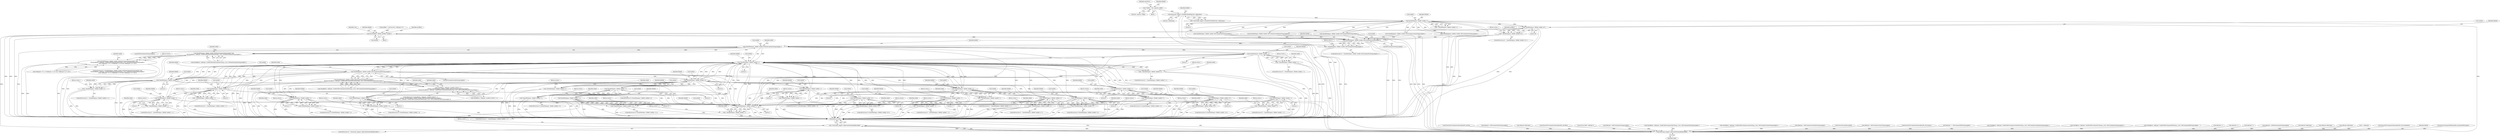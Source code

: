 digraph "0_exempi_baa4b8a02c1ffab9645d13f0bfb1c0d10d311a0c@pointer" {
"1000186" [label="(Call,CheckFileSpace ( fileRef, &ioBuf, 30 ))"];
"1000166" [label="(Call,CheckFileSpace ( fileRef, &ioBuf, 4 ))"];
"1000157" [label="(Call,PostScript_Support::IsValidPSFile(fileRef,this->fileformat))"];
"1000126" [label="(Call,* fileRef = this->parent->ioRef)"];
"1000185" [label="(Call,! CheckFileSpace ( fileRef, &ioBuf, 30 ))"];
"1000216" [label="(Call,MoveToOffset ( fileRef, psOffset, &ioBuf ))"];
"1000401" [label="(Call,CheckFileSpace ( fileRef, &ioBuf, kPSContainsForString.length() ))"];
"1000400" [label="(Call,! CheckFileSpace ( fileRef, &ioBuf, kPSContainsForString.length() ))"];
"1000410" [label="(Call,CheckFileSpace ( fileRef, &ioBuf, kPSEndCommentString.length() ))"];
"1000409" [label="(Call,CheckFileSpace ( fileRef, &ioBuf, kPSEndCommentString.length() )&& \n\t\t\t\tCheckBytes ( ioBuf.ptr, Uns8Ptr(kPSEndCommentString.c_str()), kPSEndCommentString.length() ))"];
"1000408" [label="(Call,(CheckFileSpace ( fileRef, &ioBuf, kPSEndCommentString.length() )&& \n\t\t\t\tCheckBytes ( ioBuf.ptr, Uns8Ptr(kPSEndCommentString.c_str()), kPSEndCommentString.length() )\n\t\t\t\t)|| *ioBuf.ptr!='%' || !(*(ioBuf.ptr+1)>32 && *(ioBuf.ptr+1)<=126 ))"];
"1000497" [label="(Call,CheckFileSpace ( fileRef, &ioBuf, 1 ))"];
"1000496" [label="(Call,! CheckFileSpace ( fileRef, &ioBuf, 1 ))"];
"1000520" [label="(Call,CheckFileSpace ( fileRef, &ioBuf, 5 ))"];
"1000519" [label="(Call,! CheckFileSpace ( fileRef, &ioBuf, 5 ))"];
"1000536" [label="(Call,CheckFileSpace ( fileRef, &ioBuf, kPSContainsDocInfoString.length() ))"];
"1000535" [label="(Call,CheckFileSpace ( fileRef, &ioBuf, kPSContainsDocInfoString.length() )\n\t\t\t\t\t&&CheckBytes ( ioBuf.ptr, Uns8Ptr(kPSContainsDocInfoString.c_str()), kPSContainsDocInfoString.length() ))"];
"1000527" [label="(Call,CheckBytes ( ioBuf.ptr, Uns8Ptr(\"/DOCI\"), 5 ) \n\t\t\t\t\t&& CheckFileSpace ( fileRef, &ioBuf, kPSContainsDocInfoString.length() )\n\t\t\t\t\t&&CheckBytes ( ioBuf.ptr, Uns8Ptr(kPSContainsDocInfoString.c_str()), kPSContainsDocInfoString.length() ))"];
"1000587" [label="(Call,CheckFileSpace ( fileRef, &ioBuf, 6 ))"];
"1000586" [label="(Call,!CheckFileSpace ( fileRef, &ioBuf, 6 ))"];
"1000609" [label="(Call,CheckFileSpace ( fileRef, &ioBuf, 2 ))"];
"1000608" [label="(Call,!CheckFileSpace ( fileRef, &ioBuf, 2 ))"];
"1001308" [label="(Call,CheckFileSpace ( fileRef, &ioBuf, 1 ))"];
"1001307" [label="(Call,! CheckFileSpace ( fileRef, &ioBuf, 1 ))"];
"1000650" [label="(Call,CheckFileSpace ( fileRef, &ioBuf, 1 ))"];
"1000649" [label="(Call,!CheckFileSpace ( fileRef, &ioBuf, 1 ))"];
"1000691" [label="(Call,CheckFileSpace ( fileRef, &ioBuf, 3 ))"];
"1000690" [label="(Call,!CheckFileSpace ( fileRef, &ioBuf, 3 ))"];
"1000716" [label="(Call,CheckFileSpace ( fileRef, &ioBuf, 12 ))"];
"1000715" [label="(Call,!CheckFileSpace ( fileRef, &ioBuf, 12 ))"];
"1001321" [label="(Call,PostScript_Support::SkipUntilNewline(fileRef,ioBuf))"];
"1001320" [label="(Call,! PostScript_Support::SkipUntilNewline(fileRef,ioBuf))"];
"1000769" [label="(Call,CheckFileSpace ( fileRef, &ioBuf, 1 ))"];
"1000768" [label="(Call,!CheckFileSpace ( fileRef, &ioBuf, 1 ))"];
"1000789" [label="(Call,CheckFileSpace ( fileRef, &ioBuf, 10 ))"];
"1000788" [label="(Call,!CheckFileSpace ( fileRef, &ioBuf, 10 ))"];
"1000842" [label="(Call,CheckFileSpace ( fileRef, &ioBuf, 5 ))"];
"1000841" [label="(Call,!CheckFileSpace ( fileRef, &ioBuf, 5 ))"];
"1000867" [label="(Call,CheckFileSpace ( fileRef, &ioBuf, 14 ))"];
"1000866" [label="(Call,!CheckFileSpace ( fileRef, &ioBuf, 14 ))"];
"1000920" [label="(Call,CheckFileSpace ( fileRef, &ioBuf, 5 ))"];
"1000919" [label="(Call,!CheckFileSpace ( fileRef, &ioBuf, 5 ))"];
"1000975" [label="(Call,CheckFileSpace ( fileRef, &ioBuf, 5 ))"];
"1000974" [label="(Call,! CheckFileSpace ( fileRef, &ioBuf, 5 ))"];
"1000997" [label="(Call,CheckFileSpace ( fileRef, &ioBuf, 1 ))"];
"1000996" [label="(Call,! CheckFileSpace ( fileRef, &ioBuf, 1 ))"];
"1001057" [label="(Call,CheckFileSpace ( fileRef, &ioBuf, 4 ))"];
"1001056" [label="(Call,! CheckFileSpace ( fileRef, &ioBuf, 4 ))"];
"1001098" [label="(Call,CheckFileSpace ( fileRef, &ioBuf, 7 ))"];
"1001097" [label="(Call,! CheckFileSpace ( fileRef, &ioBuf, 7 ))"];
"1001153" [label="(Call,CheckFileSpace ( fileRef, &ioBuf, 2 ))"];
"1001152" [label="(Call,! CheckFileSpace ( fileRef, &ioBuf, 2 ))"];
"1001183" [label="(Call,CheckFileSpace ( fileRef, &ioBuf, 1 ))"];
"1001182" [label="(Call,! CheckFileSpace ( fileRef, &ioBuf, 1 ))"];
"1001240" [label="(Call,CheckFileSpace ( fileRef, &ioBuf, 4 ))"];
"1001239" [label="(Call,! CheckFileSpace ( fileRef, &ioBuf, 4 ))"];
"1000840" [label="(ControlStructure,if (!CheckFileSpace ( fileRef, &ioBuf, 5 )))"];
"1000980" [label="(Return,return ;)"];
"1001153" [label="(Call,CheckFileSpace ( fileRef, &ioBuf, 2 ))"];
"1001324" [label="(Return,return ;)"];
"1000770" [label="(Identifier,fileRef)"];
"1000929" [label="(Identifier,ioBuf)"];
"1000249" [label="(Call,ExtractDSCCommentValue(ioBuf,kPS_dscFor))"];
"1000527" [label="(Call,CheckBytes ( ioBuf.ptr, Uns8Ptr(\"/DOCI\"), 5 ) \n\t\t\t\t\t&& CheckFileSpace ( fileRef, &ioBuf, kPSContainsDocInfoString.length() )\n\t\t\t\t\t&&CheckBytes ( ioBuf.ptr, Uns8Ptr(kPSContainsDocInfoString.c_str()), kPSContainsDocInfoString.length() ))"];
"1000651" [label="(Identifier,fileRef)"];
"1000402" [label="(Identifier,fileRef)"];
"1001062" [label="(Return,return ;)"];
"1000186" [label="(Call,CheckFileSpace ( fileRef, &ioBuf, 30 ))"];
"1001240" [label="(Call,CheckFileSpace ( fileRef, &ioBuf, 4 ))"];
"1000714" [label="(ControlStructure,if (!CheckFileSpace ( fileRef, &ioBuf, 12 )))"];
"1000921" [label="(Identifier,fileRef)"];
"1000788" [label="(Call,!CheckFileSpace ( fileRef, &ioBuf, 10 ))"];
"1000700" [label="(Identifier,ioBuf)"];
"1000847" [label="(Return,return;)"];
"1000128" [label="(Call,this->parent->ioRef)"];
"1000168" [label="(Call,&ioBuf)"];
"1000925" [label="(Return,return;)"];
"1000338" [label="(Call,ioBuf.ptr+=kPSContainsTitleString.length())"];
"1000119" [label="(Block,)"];
"1000463" [label="(Call,ioBuf.ptr-ioBuf.data)"];
"1000190" [label="(Literal,30)"];
"1000979" [label="(Literal,5)"];
"1000692" [label="(Identifier,fileRef)"];
"1000774" [label="(Return,return;)"];
"1000865" [label="(ControlStructure,if (!CheckFileSpace ( fileRef, &ioBuf, 14 )))"];
"1001238" [label="(ControlStructure,if ( ! CheckFileSpace ( fileRef, &ioBuf, 4 ) ))"];
"1000170" [label="(Literal,4)"];
"1000695" [label="(Literal,3)"];
"1000135" [label="(Identifier,abortProc)"];
"1001100" [label="(Call,&ioBuf)"];
"1000689" [label="(ControlStructure,if (!CheckFileSpace ( fileRef, &ioBuf, 3 )))"];
"1000345" [label="(Call,ExtractDSCCommentValue(ioBuf,kPS_dscTitle))"];
"1000592" [label="(Return,return;)"];
"1000216" [label="(Call,MoveToOffset ( fileRef, psOffset, &ioBuf ))"];
"1000586" [label="(Call,!CheckFileSpace ( fileRef, &ioBuf, 6 ))"];
"1000536" [label="(Call,CheckFileSpace ( fileRef, &ioBuf, kPSContainsDocInfoString.length() ))"];
"1000175" [label="(Call,GetUns32BE ( ioBuf.ptr ))"];
"1000696" [label="(Return,return;)"];
"1001187" [label="(Literal,1)"];
"1001185" [label="(Call,&ioBuf)"];
"1000588" [label="(Identifier,fileRef)"];
"1001312" [label="(Literal,1)"];
"1001320" [label="(Call,! PostScript_Support::SkipUntilNewline(fileRef,ioBuf))"];
"1000585" [label="(ControlStructure,if (!CheckFileSpace ( fileRef, &ioBuf, 6 )))"];
"1000242" [label="(Call,ioBuf.ptr+=kPSContainsForString.length())"];
"1000415" [label="(Call,CheckBytes ( ioBuf.ptr, Uns8Ptr(kPSEndCommentString.c_str()), kPSEndCommentString.length() ))"];
"1000528" [label="(Call,CheckBytes ( ioBuf.ptr, Uns8Ptr(\"/DOCI\"), 5 ))"];
"1000219" [label="(Call,&ioBuf)"];
"1001319" [label="(ControlStructure,if ( ! PostScript_Support::SkipUntilNewline(fileRef,ioBuf) ))"];
"1000596" [label="(Identifier,ioBuf)"];
"1001059" [label="(Call,&ioBuf)"];
"1000652" [label="(Call,&ioBuf)"];
"1000869" [label="(Call,&ioBuf)"];
"1000451" [label="(Identifier,ioBuf)"];
"1000330" [label="(Call,CheckBytes ( ioBuf.ptr, Uns8Ptr(kPSContainsTitleString.c_str()), kPSContainsTitleString.length() ))"];
"1000693" [label="(Call,&ioBuf)"];
"1001184" [label="(Identifier,fileRef)"];
"1000399" [label="(ControlStructure,if ( ! CheckFileSpace ( fileRef, &ioBuf, kPSContainsForString.length() ) ))"];
"1001061" [label="(Literal,4)"];
"1000771" [label="(Call,&ioBuf)"];
"1000715" [label="(Call,!CheckFileSpace ( fileRef, &ioBuf, 12 ))"];
"1000266" [label="(Call,CheckBytes ( ioBuf.ptr, Uns8Ptr(kPSContainsCreatorString.c_str()), kPSContainsCreatorString.length() ))"];
"1001323" [label="(Identifier,ioBuf)"];
"1000613" [label="(Literal,2)"];
"1000410" [label="(Call,CheckFileSpace ( fileRef, &ioBuf, kPSEndCommentString.length() ))"];
"1000537" [label="(Identifier,fileRef)"];
"1001241" [label="(Identifier,fileRef)"];
"1001318" [label="(Return,return;)"];
"1000306" [label="(Call,ioBuf.ptr+=kPSContainsCreateDateString.length())"];
"1000412" [label="(Call,&ioBuf)"];
"1000554" [label="(Call,ExtractDocInfoDict(ioBuf))"];
"1000407" [label="(ControlStructure,if ( (CheckFileSpace ( fileRef, &ioBuf, kPSEndCommentString.length() )&& \n\t\t\t\tCheckBytes ( ioBuf.ptr, Uns8Ptr(kPSEndCommentString.c_str()), kPSEndCommentString.length() )\n\t\t\t\t)|| *ioBuf.ptr!='%' || !(*(ioBuf.ptr+1)>32 && *(ioBuf.ptr+1)<=126 )))"];
"1000274" [label="(Call,ioBuf.ptr+=kPSContainsCreatorString.length())"];
"1001055" [label="(ControlStructure,if ( ! CheckFileSpace ( fileRef, &ioBuf, 4 ) ))"];
"1000846" [label="(Literal,5)"];
"1000501" [label="(Literal,1)"];
"1000996" [label="(Call,! CheckFileSpace ( fileRef, &ioBuf, 1 ))"];
"1001158" [label="(Return,return ;)"];
"1000281" [label="(Call,ExtractDSCCommentValue(ioBuf,kPS_dscCreator))"];
"1000872" [label="(Return,return;)"];
"1000871" [label="(Literal,14)"];
"1000405" [label="(Call,kPSContainsForString.length())"];
"1000126" [label="(Call,* fileRef = this->parent->ioRef)"];
"1001191" [label="(Identifier,ioBuf)"];
"1000229" [label="(Call,CheckFileSpace ( fileRef, &ioBuf, kPSContainsForString.length() ))"];
"1000591" [label="(Literal,6)"];
"1001306" [label="(ControlStructure,if ( ! CheckFileSpace ( fileRef, &ioBuf, 1 ) ))"];
"1001006" [label="(Identifier,ioBuf)"];
"1000167" [label="(Identifier,fileRef)"];
"1000379" [label="(Call,ioBuf.ptr += kPSContainsXMPString.length())"];
"1000655" [label="(Return,return;)"];
"1001321" [label="(Call,PostScript_Support::SkipUntilNewline(fileRef,ioBuf))"];
"1000609" [label="(Call,CheckFileSpace ( fileRef, &ioBuf, 2 ))"];
"1001309" [label="(Identifier,fileRef)"];
"1000725" [label="(Identifier,ioBuf)"];
"1000841" [label="(Call,!CheckFileSpace ( fileRef, &ioBuf, 5 ))"];
"1000844" [label="(Call,&ioBuf)"];
"1000769" [label="(Call,CheckFileSpace ( fileRef, &ioBuf, 1 ))"];
"1000183" [label="(Block,)"];
"1001310" [label="(Call,&ioBuf)"];
"1000999" [label="(Call,&ioBuf)"];
"1000298" [label="(Call,CheckBytes ( ioBuf.ptr, Uns8Ptr(kPSContainsCreateDateString.c_str()), kPSContainsCreateDateString.length() ))"];
"1000218" [label="(Identifier,psOffset)"];
"1000718" [label="(Call,&ioBuf)"];
"1001056" [label="(Call,! CheckFileSpace ( fileRef, &ioBuf, 4 ))"];
"1000610" [label="(Identifier,fileRef)"];
"1000417" [label="(Identifier,ioBuf)"];
"1000778" [label="(Identifier,ioBuf)"];
"1000920" [label="(Call,CheckFileSpace ( fileRef, &ioBuf, 5 ))"];
"1000158" [label="(Identifier,fileRef)"];
"1000525" [label="(Return,return ;)"];
"1000414" [label="(Call,kPSEndCommentString.length())"];
"1000607" [label="(ControlStructure,if (!CheckFileSpace ( fileRef, &ioBuf, 2 )))"];
"1000790" [label="(Identifier,fileRef)"];
"1000721" [label="(Return,return;)"];
"1000234" [label="(Call,CheckBytes ( ioBuf.ptr, Uns8Ptr(kPSContainsForString.c_str()), kPSContainsForString.length() ))"];
"1000409" [label="(Call,CheckFileSpace ( fileRef, &ioBuf, kPSEndCommentString.length() )&& \n\t\t\t\tCheckBytes ( ioBuf.ptr, Uns8Ptr(kPSEndCommentString.c_str()), kPSEndCommentString.length() ))"];
"1000974" [label="(Call,! CheckFileSpace ( fileRef, &ioBuf, 5 ))"];
"1001316" [label="(Identifier,ioBuf)"];
"1000551" [label="(Identifier,ioBuf)"];
"1000768" [label="(Call,!CheckFileSpace ( fileRef, &ioBuf, 1 ))"];
"1000922" [label="(Call,&ioBuf)"];
"1000127" [label="(Identifier,fileRef)"];
"1000867" [label="(Call,CheckFileSpace ( fileRef, &ioBuf, 14 ))"];
"1000403" [label="(Call,&ioBuf)"];
"1000185" [label="(Call,! CheckFileSpace ( fileRef, &ioBuf, 30 ))"];
"1001098" [label="(Call,CheckFileSpace ( fileRef, &ioBuf, 7 ))"];
"1000649" [label="(Call,!CheckFileSpace ( fileRef, &ioBuf, 1 ))"];
"1000767" [label="(ControlStructure,if (!CheckFileSpace ( fileRef, &ioBuf, 1 )))"];
"1001001" [label="(Literal,1)"];
"1001151" [label="(ControlStructure,if ( ! CheckFileSpace ( fileRef, &ioBuf, 2 ) ))"];
"1000357" [label="(Call,CheckBytes ( ioBuf.ptr, Uns8Ptr(kPSContainsXMPString.c_str()), kPSContainsXMPString.length()    ))"];
"1000401" [label="(Call,CheckFileSpace ( fileRef, &ioBuf, kPSContainsForString.length() ))"];
"1000502" [label="(Return,return ;)"];
"1000524" [label="(Literal,5)"];
"1000422" [label="(Call,*ioBuf.ptr!='%' || !(*(ioBuf.ptr+1)>32 && *(ioBuf.ptr+1)<=126 ))"];
"1000793" [label="(Literal,10)"];
"1000794" [label="(Return,return;)"];
"1000589" [label="(Call,&ioBuf)"];
"1000976" [label="(Identifier,fileRef)"];
"1001107" [label="(Identifier,ioBuf)"];
"1000188" [label="(Call,&ioBuf)"];
"1000408" [label="(Call,(CheckFileSpace ( fileRef, &ioBuf, kPSEndCommentString.length() )&& \n\t\t\t\tCheckBytes ( ioBuf.ptr, Uns8Ptr(kPSEndCommentString.c_str()), kPSEndCommentString.length() )\n\t\t\t\t)|| *ioBuf.ptr!='%' || !(*(ioBuf.ptr+1)>32 && *(ioBuf.ptr+1)<=126 ))"];
"1000997" [label="(Call,CheckFileSpace ( fileRef, &ioBuf, 1 ))"];
"1000998" [label="(Identifier,fileRef)"];
"1000843" [label="(Identifier,fileRef)"];
"1000508" [label="(Identifier,ioBuf)"];
"1001313" [label="(Return,return ;)"];
"1000519" [label="(Call,! CheckFileSpace ( fileRef, &ioBuf, 5 ))"];
"1000541" [label="(Call,CheckBytes ( ioBuf.ptr, Uns8Ptr(kPSContainsDocInfoString.c_str()), kPSContainsDocInfoString.length() ))"];
"1000894" [label="(Call,ioBuf.ptr++)"];
"1000411" [label="(Identifier,fileRef)"];
"1001188" [label="(Return,return ;)"];
"1000787" [label="(ControlStructure,if (!CheckFileSpace ( fileRef, &ioBuf, 10 )))"];
"1000587" [label="(Call,CheckFileSpace ( fileRef, &ioBuf, 6 ))"];
"1000184" [label="(ControlStructure,if ( ! CheckFileSpace ( fileRef, &ioBuf, 30 ) ))"];
"1000648" [label="(ControlStructure,if (!CheckFileSpace ( fileRef, &ioBuf, 1 )))"];
"1001244" [label="(Literal,4)"];
"1001002" [label="(Return,return ;)"];
"1000789" [label="(Call,CheckFileSpace ( fileRef, &ioBuf, 10 ))"];
"1001096" [label="(ControlStructure,if ( ! CheckFileSpace ( fileRef, &ioBuf, 7 ) ))"];
"1000522" [label="(Call,&ioBuf)"];
"1001307" [label="(Call,! CheckFileSpace ( fileRef, &ioBuf, 1 ))"];
"1001103" [label="(Return,return ;)"];
"1000325" [label="(Call,CheckFileSpace ( fileRef, &ioBuf, kPSContainsTitleString.length() ))"];
"1000157" [label="(Call,PostScript_Support::IsValidPSFile(fileRef,this->fileformat))"];
"1001154" [label="(Identifier,fileRef)"];
"1000535" [label="(Call,CheckFileSpace ( fileRef, &ioBuf, kPSContainsDocInfoString.length() )\n\t\t\t\t\t&&CheckBytes ( ioBuf.ptr, Uns8Ptr(kPSContainsDocInfoString.c_str()), kPSContainsDocInfoString.length() ))"];
"1000191" [label="(Return,return ;)"];
"1000816" [label="(Call,ioBuf.ptr++)"];
"1000851" [label="(Identifier,ioBuf)"];
"1000498" [label="(Identifier,fileRef)"];
"1000690" [label="(Call,!CheckFileSpace ( fileRef, &ioBuf, 3 ))"];
"1000526" [label="(ControlStructure,if (CheckBytes ( ioBuf.ptr, Uns8Ptr(\"/DOCI\"), 5 ) \n\t\t\t\t\t&& CheckFileSpace ( fileRef, &ioBuf, kPSContainsDocInfoString.length() )\n\t\t\t\t\t&&CheckBytes ( ioBuf.ptr, Uns8Ptr(kPSContainsDocInfoString.c_str()), kPSContainsDocInfoString.length() )))"];
"1000868" [label="(Identifier,fileRef)"];
"1000995" [label="(ControlStructure,if ( ! CheckFileSpace ( fileRef, &ioBuf, 1 ) ))"];
"1000876" [label="(Identifier,ioBuf)"];
"1001155" [label="(Call,&ioBuf)"];
"1000497" [label="(Call,CheckFileSpace ( fileRef, &ioBuf, 1 ))"];
"1000618" [label="(Identifier,ioBuf)"];
"1000743" [label="(Call,ioBuf.ptr++)"];
"1000388" [label="(Identifier,true)"];
"1001308" [label="(Call,CheckFileSpace ( fileRef, &ioBuf, 1 ))"];
"1000791" [label="(Call,&ioBuf)"];
"1000973" [label="(ControlStructure,if ( ! CheckFileSpace ( fileRef, &ioBuf, 5 ) ))"];
"1000187" [label="(Identifier,fileRef)"];
"1000406" [label="(Return,return ;)"];
"1000611" [label="(Call,&ioBuf)"];
"1000471" [label="(Call,ioBuf.ptr+=kPSEndCommentString.length())"];
"1001058" [label="(Identifier,fileRef)"];
"1001152" [label="(Call,! CheckFileSpace ( fileRef, &ioBuf, 2 ))"];
"1000659" [label="(Identifier,ioBuf)"];
"1001057" [label="(Call,CheckFileSpace ( fileRef, &ioBuf, 4 ))"];
"1000372" [label="(Call,ioBuf.ptr-ioBuf.data)"];
"1000918" [label="(ControlStructure,if (!CheckFileSpace ( fileRef, &ioBuf, 5 )))"];
"1000293" [label="(Call,CheckFileSpace ( fileRef, &ioBuf, kPSContainsCreateDateString.length() ))"];
"1000573" [label="(Call,ioBuf.ptr-ioBuf.data)"];
"1001183" [label="(Call,CheckFileSpace ( fileRef, &ioBuf, 1 ))"];
"1000166" [label="(Call,CheckFileSpace ( fileRef, &ioBuf, 4 ))"];
"1000530" [label="(Identifier,ioBuf)"];
"1000484" [label="(Call,ioBuf.ptr-ioBuf.data)"];
"1000217" [label="(Identifier,fileRef)"];
"1000919" [label="(Call,!CheckFileSpace ( fileRef, &ioBuf, 5 ))"];
"1000352" [label="(Call,CheckFileSpace ( fileRef, &ioBuf, kPSContainsXMPString.length() ))"];
"1001157" [label="(Literal,2)"];
"1000716" [label="(Call,CheckFileSpace ( fileRef, &ioBuf, 12 ))"];
"1000691" [label="(Call,CheckFileSpace ( fileRef, &ioBuf, 3 ))"];
"1000560" [label="(Identifier,ioBuf)"];
"1001102" [label="(Literal,7)"];
"1000521" [label="(Identifier,fileRef)"];
"1000194" [label="(Identifier,psOffset)"];
"1000538" [label="(Call,&ioBuf)"];
"1000717" [label="(Identifier,fileRef)"];
"1001245" [label="(Return,return ;)"];
"1000650" [label="(Call,CheckFileSpace ( fileRef, &ioBuf, 1 ))"];
"1000518" [label="(ControlStructure,if ( ! CheckFileSpace ( fileRef, &ioBuf, 5 ) ))"];
"1000511" [label="(Call,++ioBuf.ptr)"];
"1000193" [label="(Call,psOffset = GetUns32LE ( ioBuf.ptr+4 ))"];
"1000773" [label="(Literal,1)"];
"1000614" [label="(Return,return;)"];
"1001066" [label="(Identifier,ioBuf)"];
"1000977" [label="(Call,&ioBuf)"];
"1000499" [label="(Call,&ioBuf)"];
"1000654" [label="(Literal,1)"];
"1000520" [label="(Call,CheckFileSpace ( fileRef, &ioBuf, 5 ))"];
"1001099" [label="(Identifier,fileRef)"];
"1000156" [label="(Call,! PostScript_Support::IsValidPSFile(fileRef,this->fileformat))"];
"1000866" [label="(Call,!CheckFileSpace ( fileRef, &ioBuf, 14 ))"];
"1000720" [label="(Literal,12)"];
"1000543" [label="(Identifier,ioBuf)"];
"1000159" [label="(Call,this->fileformat)"];
"1000924" [label="(Literal,5)"];
"1001182" [label="(Call,! CheckFileSpace ( fileRef, &ioBuf, 1 ))"];
"1000540" [label="(Call,kPSContainsDocInfoString.length())"];
"1000984" [label="(Identifier,ioBuf)"];
"1001097" [label="(Call,! CheckFileSpace ( fileRef, &ioBuf, 7 ))"];
"1000261" [label="(Call,CheckFileSpace ( fileRef, &ioBuf, kPSContainsCreatorString.length() ))"];
"1000842" [label="(Call,CheckFileSpace ( fileRef, &ioBuf, 5 ))"];
"1001249" [label="(Identifier,ioBuf)"];
"1000975" [label="(Call,CheckFileSpace ( fileRef, &ioBuf, 5 ))"];
"1000496" [label="(Call,! CheckFileSpace ( fileRef, &ioBuf, 1 ))"];
"1001325" [label="(MethodReturn,void)"];
"1000313" [label="(Call,ExtractDSCCommentValue(ioBuf,kPS_dscCreateDate))"];
"1001322" [label="(Identifier,fileRef)"];
"1000426" [label="(Identifier,ioBuf)"];
"1000165" [label="(Call,! CheckFileSpace ( fileRef, &ioBuf, 4 ))"];
"1000798" [label="(Identifier,ioBuf)"];
"1001162" [label="(Identifier,ioBuf)"];
"1001181" [label="(ControlStructure,if ( ! CheckFileSpace ( fileRef, &ioBuf, 1 ) ))"];
"1000384" [label="(Call,ExtractContainsXMPHint(ioBuf,containsXMPStartpos))"];
"1001239" [label="(Call,! CheckFileSpace ( fileRef, &ioBuf, 4 ))"];
"1000608" [label="(Call,!CheckFileSpace ( fileRef, &ioBuf, 2 ))"];
"1000495" [label="(ControlStructure,if ( ! CheckFileSpace ( fileRef, &ioBuf, 1 ) ))"];
"1001242" [label="(Call,&ioBuf)"];
"1000400" [label="(Call,! CheckFileSpace ( fileRef, &ioBuf, kPSContainsForString.length() ))"];
"1000186" -> "1000185"  [label="AST: "];
"1000186" -> "1000190"  [label="CFG: "];
"1000187" -> "1000186"  [label="AST: "];
"1000188" -> "1000186"  [label="AST: "];
"1000190" -> "1000186"  [label="AST: "];
"1000185" -> "1000186"  [label="CFG: "];
"1000186" -> "1001325"  [label="DDG: "];
"1000186" -> "1001325"  [label="DDG: "];
"1000186" -> "1000185"  [label="DDG: "];
"1000186" -> "1000185"  [label="DDG: "];
"1000186" -> "1000185"  [label="DDG: "];
"1000166" -> "1000186"  [label="DDG: "];
"1000166" -> "1000186"  [label="DDG: "];
"1000186" -> "1000216"  [label="DDG: "];
"1000186" -> "1000216"  [label="DDG: "];
"1000166" -> "1000165"  [label="AST: "];
"1000166" -> "1000170"  [label="CFG: "];
"1000167" -> "1000166"  [label="AST: "];
"1000168" -> "1000166"  [label="AST: "];
"1000170" -> "1000166"  [label="AST: "];
"1000165" -> "1000166"  [label="CFG: "];
"1000166" -> "1001325"  [label="DDG: "];
"1000166" -> "1001325"  [label="DDG: "];
"1000166" -> "1000165"  [label="DDG: "];
"1000166" -> "1000165"  [label="DDG: "];
"1000166" -> "1000165"  [label="DDG: "];
"1000157" -> "1000166"  [label="DDG: "];
"1000166" -> "1000229"  [label="DDG: "];
"1000166" -> "1000229"  [label="DDG: "];
"1000166" -> "1000261"  [label="DDG: "];
"1000166" -> "1000261"  [label="DDG: "];
"1000166" -> "1000293"  [label="DDG: "];
"1000166" -> "1000293"  [label="DDG: "];
"1000166" -> "1000325"  [label="DDG: "];
"1000166" -> "1000325"  [label="DDG: "];
"1000166" -> "1000352"  [label="DDG: "];
"1000166" -> "1000352"  [label="DDG: "];
"1000166" -> "1000401"  [label="DDG: "];
"1000166" -> "1000401"  [label="DDG: "];
"1000166" -> "1001321"  [label="DDG: "];
"1000157" -> "1000156"  [label="AST: "];
"1000157" -> "1000159"  [label="CFG: "];
"1000158" -> "1000157"  [label="AST: "];
"1000159" -> "1000157"  [label="AST: "];
"1000156" -> "1000157"  [label="CFG: "];
"1000157" -> "1001325"  [label="DDG: "];
"1000157" -> "1001325"  [label="DDG: "];
"1000157" -> "1000156"  [label="DDG: "];
"1000157" -> "1000156"  [label="DDG: "];
"1000126" -> "1000157"  [label="DDG: "];
"1000126" -> "1000119"  [label="AST: "];
"1000126" -> "1000128"  [label="CFG: "];
"1000127" -> "1000126"  [label="AST: "];
"1000128" -> "1000126"  [label="AST: "];
"1000135" -> "1000126"  [label="CFG: "];
"1000126" -> "1001325"  [label="DDG: "];
"1000185" -> "1000184"  [label="AST: "];
"1000191" -> "1000185"  [label="CFG: "];
"1000194" -> "1000185"  [label="CFG: "];
"1000185" -> "1001325"  [label="DDG: "];
"1000185" -> "1001325"  [label="DDG: "];
"1000216" -> "1000183"  [label="AST: "];
"1000216" -> "1000219"  [label="CFG: "];
"1000217" -> "1000216"  [label="AST: "];
"1000218" -> "1000216"  [label="AST: "];
"1000219" -> "1000216"  [label="AST: "];
"1000388" -> "1000216"  [label="CFG: "];
"1000216" -> "1001325"  [label="DDG: "];
"1000216" -> "1001325"  [label="DDG: "];
"1000216" -> "1001325"  [label="DDG: "];
"1000193" -> "1000216"  [label="DDG: "];
"1000216" -> "1000401"  [label="DDG: "];
"1000216" -> "1000401"  [label="DDG: "];
"1000216" -> "1001321"  [label="DDG: "];
"1000401" -> "1000400"  [label="AST: "];
"1000401" -> "1000405"  [label="CFG: "];
"1000402" -> "1000401"  [label="AST: "];
"1000403" -> "1000401"  [label="AST: "];
"1000405" -> "1000401"  [label="AST: "];
"1000400" -> "1000401"  [label="CFG: "];
"1000401" -> "1001325"  [label="DDG: "];
"1000401" -> "1001325"  [label="DDG: "];
"1000401" -> "1001325"  [label="DDG: "];
"1000401" -> "1000400"  [label="DDG: "];
"1000401" -> "1000400"  [label="DDG: "];
"1000401" -> "1000400"  [label="DDG: "];
"1000325" -> "1000401"  [label="DDG: "];
"1000325" -> "1000401"  [label="DDG: "];
"1000293" -> "1000401"  [label="DDG: "];
"1000293" -> "1000401"  [label="DDG: "];
"1000352" -> "1000401"  [label="DDG: "];
"1000352" -> "1000401"  [label="DDG: "];
"1000261" -> "1000401"  [label="DDG: "];
"1000261" -> "1000401"  [label="DDG: "];
"1000229" -> "1000401"  [label="DDG: "];
"1000229" -> "1000401"  [label="DDG: "];
"1000401" -> "1000410"  [label="DDG: "];
"1000401" -> "1000410"  [label="DDG: "];
"1000400" -> "1000399"  [label="AST: "];
"1000406" -> "1000400"  [label="CFG: "];
"1000411" -> "1000400"  [label="CFG: "];
"1000400" -> "1001325"  [label="DDG: "];
"1000400" -> "1001325"  [label="DDG: "];
"1000410" -> "1000409"  [label="AST: "];
"1000410" -> "1000414"  [label="CFG: "];
"1000411" -> "1000410"  [label="AST: "];
"1000412" -> "1000410"  [label="AST: "];
"1000414" -> "1000410"  [label="AST: "];
"1000417" -> "1000410"  [label="CFG: "];
"1000409" -> "1000410"  [label="CFG: "];
"1000410" -> "1001325"  [label="DDG: "];
"1000410" -> "1001325"  [label="DDG: "];
"1000410" -> "1001325"  [label="DDG: "];
"1000410" -> "1000409"  [label="DDG: "];
"1000410" -> "1000409"  [label="DDG: "];
"1000410" -> "1000409"  [label="DDG: "];
"1000410" -> "1000497"  [label="DDG: "];
"1000410" -> "1000497"  [label="DDG: "];
"1000410" -> "1000520"  [label="DDG: "];
"1000410" -> "1000520"  [label="DDG: "];
"1000410" -> "1001308"  [label="DDG: "];
"1000410" -> "1001308"  [label="DDG: "];
"1000409" -> "1000408"  [label="AST: "];
"1000409" -> "1000415"  [label="CFG: "];
"1000415" -> "1000409"  [label="AST: "];
"1000426" -> "1000409"  [label="CFG: "];
"1000408" -> "1000409"  [label="CFG: "];
"1000409" -> "1001325"  [label="DDG: "];
"1000409" -> "1001325"  [label="DDG: "];
"1000409" -> "1000408"  [label="DDG: "];
"1000409" -> "1000408"  [label="DDG: "];
"1000415" -> "1000409"  [label="DDG: "];
"1000415" -> "1000409"  [label="DDG: "];
"1000415" -> "1000409"  [label="DDG: "];
"1000408" -> "1000407"  [label="AST: "];
"1000408" -> "1000422"  [label="CFG: "];
"1000422" -> "1000408"  [label="AST: "];
"1000451" -> "1000408"  [label="CFG: "];
"1001318" -> "1000408"  [label="CFG: "];
"1000408" -> "1001325"  [label="DDG: "];
"1000408" -> "1001325"  [label="DDG: "];
"1000408" -> "1001325"  [label="DDG: "];
"1000422" -> "1000408"  [label="DDG: "];
"1000422" -> "1000408"  [label="DDG: "];
"1000497" -> "1000496"  [label="AST: "];
"1000497" -> "1000501"  [label="CFG: "];
"1000498" -> "1000497"  [label="AST: "];
"1000499" -> "1000497"  [label="AST: "];
"1000501" -> "1000497"  [label="AST: "];
"1000496" -> "1000497"  [label="CFG: "];
"1000497" -> "1001325"  [label="DDG: "];
"1000497" -> "1001325"  [label="DDG: "];
"1000497" -> "1000496"  [label="DDG: "];
"1000497" -> "1000496"  [label="DDG: "];
"1000497" -> "1000496"  [label="DDG: "];
"1000497" -> "1000520"  [label="DDG: "];
"1000497" -> "1000520"  [label="DDG: "];
"1000497" -> "1001308"  [label="DDG: "];
"1000497" -> "1001308"  [label="DDG: "];
"1000497" -> "1001321"  [label="DDG: "];
"1000496" -> "1000495"  [label="AST: "];
"1000502" -> "1000496"  [label="CFG: "];
"1000508" -> "1000496"  [label="CFG: "];
"1000496" -> "1001325"  [label="DDG: "];
"1000496" -> "1001325"  [label="DDG: "];
"1000520" -> "1000519"  [label="AST: "];
"1000520" -> "1000524"  [label="CFG: "];
"1000521" -> "1000520"  [label="AST: "];
"1000522" -> "1000520"  [label="AST: "];
"1000524" -> "1000520"  [label="AST: "];
"1000519" -> "1000520"  [label="CFG: "];
"1000520" -> "1001325"  [label="DDG: "];
"1000520" -> "1001325"  [label="DDG: "];
"1000520" -> "1000519"  [label="DDG: "];
"1000520" -> "1000519"  [label="DDG: "];
"1000520" -> "1000519"  [label="DDG: "];
"1000842" -> "1000520"  [label="DDG: "];
"1000842" -> "1000520"  [label="DDG: "];
"1000650" -> "1000520"  [label="DDG: "];
"1000650" -> "1000520"  [label="DDG: "];
"1001057" -> "1000520"  [label="DDG: "];
"1001057" -> "1000520"  [label="DDG: "];
"1000920" -> "1000520"  [label="DDG: "];
"1000920" -> "1000520"  [label="DDG: "];
"1000769" -> "1000520"  [label="DDG: "];
"1000769" -> "1000520"  [label="DDG: "];
"1001183" -> "1000520"  [label="DDG: "];
"1001183" -> "1000520"  [label="DDG: "];
"1001240" -> "1000520"  [label="DDG: "];
"1001240" -> "1000520"  [label="DDG: "];
"1000867" -> "1000520"  [label="DDG: "];
"1000867" -> "1000520"  [label="DDG: "];
"1000536" -> "1000520"  [label="DDG: "];
"1000536" -> "1000520"  [label="DDG: "];
"1001098" -> "1000520"  [label="DDG: "];
"1001098" -> "1000520"  [label="DDG: "];
"1000997" -> "1000520"  [label="DDG: "];
"1000997" -> "1000520"  [label="DDG: "];
"1001153" -> "1000520"  [label="DDG: "];
"1001153" -> "1000520"  [label="DDG: "];
"1000609" -> "1000520"  [label="DDG: "];
"1000609" -> "1000520"  [label="DDG: "];
"1000789" -> "1000520"  [label="DDG: "];
"1000789" -> "1000520"  [label="DDG: "];
"1000587" -> "1000520"  [label="DDG: "];
"1000587" -> "1000520"  [label="DDG: "];
"1000716" -> "1000520"  [label="DDG: "];
"1000716" -> "1000520"  [label="DDG: "];
"1000975" -> "1000520"  [label="DDG: "];
"1000975" -> "1000520"  [label="DDG: "];
"1000691" -> "1000520"  [label="DDG: "];
"1000691" -> "1000520"  [label="DDG: "];
"1000520" -> "1000536"  [label="DDG: "];
"1000520" -> "1000536"  [label="DDG: "];
"1000520" -> "1000587"  [label="DDG: "];
"1000520" -> "1000587"  [label="DDG: "];
"1000520" -> "1000975"  [label="DDG: "];
"1000520" -> "1000975"  [label="DDG: "];
"1000520" -> "1001153"  [label="DDG: "];
"1000520" -> "1001153"  [label="DDG: "];
"1000520" -> "1001240"  [label="DDG: "];
"1000520" -> "1001240"  [label="DDG: "];
"1000520" -> "1001308"  [label="DDG: "];
"1000520" -> "1001308"  [label="DDG: "];
"1000519" -> "1000518"  [label="AST: "];
"1000525" -> "1000519"  [label="CFG: "];
"1000530" -> "1000519"  [label="CFG: "];
"1000519" -> "1001325"  [label="DDG: "];
"1000519" -> "1001325"  [label="DDG: "];
"1000536" -> "1000535"  [label="AST: "];
"1000536" -> "1000540"  [label="CFG: "];
"1000537" -> "1000536"  [label="AST: "];
"1000538" -> "1000536"  [label="AST: "];
"1000540" -> "1000536"  [label="AST: "];
"1000543" -> "1000536"  [label="CFG: "];
"1000535" -> "1000536"  [label="CFG: "];
"1000536" -> "1001325"  [label="DDG: "];
"1000536" -> "1000535"  [label="DDG: "];
"1000536" -> "1000535"  [label="DDG: "];
"1000536" -> "1000535"  [label="DDG: "];
"1000536" -> "1000587"  [label="DDG: "];
"1000536" -> "1000587"  [label="DDG: "];
"1000536" -> "1000975"  [label="DDG: "];
"1000536" -> "1000975"  [label="DDG: "];
"1000536" -> "1001153"  [label="DDG: "];
"1000536" -> "1001153"  [label="DDG: "];
"1000536" -> "1001240"  [label="DDG: "];
"1000536" -> "1001240"  [label="DDG: "];
"1000536" -> "1001308"  [label="DDG: "];
"1000536" -> "1001308"  [label="DDG: "];
"1000535" -> "1000527"  [label="AST: "];
"1000535" -> "1000541"  [label="CFG: "];
"1000541" -> "1000535"  [label="AST: "];
"1000527" -> "1000535"  [label="CFG: "];
"1000535" -> "1001325"  [label="DDG: "];
"1000535" -> "1001325"  [label="DDG: "];
"1000535" -> "1000527"  [label="DDG: "];
"1000535" -> "1000527"  [label="DDG: "];
"1000541" -> "1000535"  [label="DDG: "];
"1000541" -> "1000535"  [label="DDG: "];
"1000541" -> "1000535"  [label="DDG: "];
"1000527" -> "1000526"  [label="AST: "];
"1000527" -> "1000528"  [label="CFG: "];
"1000528" -> "1000527"  [label="AST: "];
"1000551" -> "1000527"  [label="CFG: "];
"1000560" -> "1000527"  [label="CFG: "];
"1000527" -> "1001325"  [label="DDG: "];
"1000527" -> "1001325"  [label="DDG: "];
"1000527" -> "1001325"  [label="DDG: "];
"1000528" -> "1000527"  [label="DDG: "];
"1000528" -> "1000527"  [label="DDG: "];
"1000528" -> "1000527"  [label="DDG: "];
"1000587" -> "1000586"  [label="AST: "];
"1000587" -> "1000591"  [label="CFG: "];
"1000588" -> "1000587"  [label="AST: "];
"1000589" -> "1000587"  [label="AST: "];
"1000591" -> "1000587"  [label="AST: "];
"1000586" -> "1000587"  [label="CFG: "];
"1000587" -> "1001325"  [label="DDG: "];
"1000587" -> "1001325"  [label="DDG: "];
"1000587" -> "1000586"  [label="DDG: "];
"1000587" -> "1000586"  [label="DDG: "];
"1000587" -> "1000586"  [label="DDG: "];
"1000587" -> "1000609"  [label="DDG: "];
"1000587" -> "1000609"  [label="DDG: "];
"1000587" -> "1000650"  [label="DDG: "];
"1000587" -> "1000650"  [label="DDG: "];
"1000587" -> "1000691"  [label="DDG: "];
"1000587" -> "1000691"  [label="DDG: "];
"1000587" -> "1000769"  [label="DDG: "];
"1000587" -> "1000769"  [label="DDG: "];
"1000587" -> "1000842"  [label="DDG: "];
"1000587" -> "1000842"  [label="DDG: "];
"1000587" -> "1000920"  [label="DDG: "];
"1000587" -> "1000920"  [label="DDG: "];
"1000587" -> "1001308"  [label="DDG: "];
"1000587" -> "1001308"  [label="DDG: "];
"1000586" -> "1000585"  [label="AST: "];
"1000592" -> "1000586"  [label="CFG: "];
"1000596" -> "1000586"  [label="CFG: "];
"1000586" -> "1001325"  [label="DDG: "];
"1000586" -> "1001325"  [label="DDG: "];
"1000609" -> "1000608"  [label="AST: "];
"1000609" -> "1000613"  [label="CFG: "];
"1000610" -> "1000609"  [label="AST: "];
"1000611" -> "1000609"  [label="AST: "];
"1000613" -> "1000609"  [label="AST: "];
"1000608" -> "1000609"  [label="CFG: "];
"1000609" -> "1001325"  [label="DDG: "];
"1000609" -> "1001325"  [label="DDG: "];
"1000609" -> "1000608"  [label="DDG: "];
"1000609" -> "1000608"  [label="DDG: "];
"1000609" -> "1000608"  [label="DDG: "];
"1000609" -> "1001308"  [label="DDG: "];
"1000609" -> "1001308"  [label="DDG: "];
"1000608" -> "1000607"  [label="AST: "];
"1000614" -> "1000608"  [label="CFG: "];
"1000618" -> "1000608"  [label="CFG: "];
"1000608" -> "1001325"  [label="DDG: "];
"1000608" -> "1001325"  [label="DDG: "];
"1001308" -> "1001307"  [label="AST: "];
"1001308" -> "1001312"  [label="CFG: "];
"1001309" -> "1001308"  [label="AST: "];
"1001310" -> "1001308"  [label="AST: "];
"1001312" -> "1001308"  [label="AST: "];
"1001307" -> "1001308"  [label="CFG: "];
"1001308" -> "1001325"  [label="DDG: "];
"1001308" -> "1001325"  [label="DDG: "];
"1001308" -> "1001307"  [label="DDG: "];
"1001308" -> "1001307"  [label="DDG: "];
"1001308" -> "1001307"  [label="DDG: "];
"1000842" -> "1001308"  [label="DDG: "];
"1000842" -> "1001308"  [label="DDG: "];
"1000650" -> "1001308"  [label="DDG: "];
"1000650" -> "1001308"  [label="DDG: "];
"1001057" -> "1001308"  [label="DDG: "];
"1001057" -> "1001308"  [label="DDG: "];
"1000920" -> "1001308"  [label="DDG: "];
"1000920" -> "1001308"  [label="DDG: "];
"1000769" -> "1001308"  [label="DDG: "];
"1000769" -> "1001308"  [label="DDG: "];
"1001183" -> "1001308"  [label="DDG: "];
"1001183" -> "1001308"  [label="DDG: "];
"1001240" -> "1001308"  [label="DDG: "];
"1001240" -> "1001308"  [label="DDG: "];
"1000867" -> "1001308"  [label="DDG: "];
"1000867" -> "1001308"  [label="DDG: "];
"1001098" -> "1001308"  [label="DDG: "];
"1001098" -> "1001308"  [label="DDG: "];
"1000997" -> "1001308"  [label="DDG: "];
"1000997" -> "1001308"  [label="DDG: "];
"1001153" -> "1001308"  [label="DDG: "];
"1001153" -> "1001308"  [label="DDG: "];
"1000789" -> "1001308"  [label="DDG: "];
"1000789" -> "1001308"  [label="DDG: "];
"1000716" -> "1001308"  [label="DDG: "];
"1000716" -> "1001308"  [label="DDG: "];
"1000975" -> "1001308"  [label="DDG: "];
"1000975" -> "1001308"  [label="DDG: "];
"1000691" -> "1001308"  [label="DDG: "];
"1000691" -> "1001308"  [label="DDG: "];
"1001307" -> "1001306"  [label="AST: "];
"1001313" -> "1001307"  [label="CFG: "];
"1001316" -> "1001307"  [label="CFG: "];
"1001307" -> "1001325"  [label="DDG: "];
"1001307" -> "1001325"  [label="DDG: "];
"1000650" -> "1000649"  [label="AST: "];
"1000650" -> "1000654"  [label="CFG: "];
"1000651" -> "1000650"  [label="AST: "];
"1000652" -> "1000650"  [label="AST: "];
"1000654" -> "1000650"  [label="AST: "];
"1000649" -> "1000650"  [label="CFG: "];
"1000650" -> "1001325"  [label="DDG: "];
"1000650" -> "1001325"  [label="DDG: "];
"1000650" -> "1000649"  [label="DDG: "];
"1000650" -> "1000649"  [label="DDG: "];
"1000650" -> "1000649"  [label="DDG: "];
"1000649" -> "1000648"  [label="AST: "];
"1000655" -> "1000649"  [label="CFG: "];
"1000659" -> "1000649"  [label="CFG: "];
"1000649" -> "1001325"  [label="DDG: "];
"1000649" -> "1001325"  [label="DDG: "];
"1000691" -> "1000690"  [label="AST: "];
"1000691" -> "1000695"  [label="CFG: "];
"1000692" -> "1000691"  [label="AST: "];
"1000693" -> "1000691"  [label="AST: "];
"1000695" -> "1000691"  [label="AST: "];
"1000690" -> "1000691"  [label="CFG: "];
"1000691" -> "1001325"  [label="DDG: "];
"1000691" -> "1001325"  [label="DDG: "];
"1000691" -> "1000690"  [label="DDG: "];
"1000691" -> "1000690"  [label="DDG: "];
"1000691" -> "1000690"  [label="DDG: "];
"1000691" -> "1000716"  [label="DDG: "];
"1000691" -> "1000716"  [label="DDG: "];
"1000690" -> "1000689"  [label="AST: "];
"1000696" -> "1000690"  [label="CFG: "];
"1000700" -> "1000690"  [label="CFG: "];
"1000690" -> "1001325"  [label="DDG: "];
"1000690" -> "1001325"  [label="DDG: "];
"1000716" -> "1000715"  [label="AST: "];
"1000716" -> "1000720"  [label="CFG: "];
"1000717" -> "1000716"  [label="AST: "];
"1000718" -> "1000716"  [label="AST: "];
"1000720" -> "1000716"  [label="AST: "];
"1000715" -> "1000716"  [label="CFG: "];
"1000716" -> "1001325"  [label="DDG: "];
"1000716" -> "1001325"  [label="DDG: "];
"1000716" -> "1000715"  [label="DDG: "];
"1000716" -> "1000715"  [label="DDG: "];
"1000716" -> "1000715"  [label="DDG: "];
"1000716" -> "1001321"  [label="DDG: "];
"1000715" -> "1000714"  [label="AST: "];
"1000721" -> "1000715"  [label="CFG: "];
"1000725" -> "1000715"  [label="CFG: "];
"1000715" -> "1001325"  [label="DDG: "];
"1000715" -> "1001325"  [label="DDG: "];
"1001321" -> "1001320"  [label="AST: "];
"1001321" -> "1001323"  [label="CFG: "];
"1001322" -> "1001321"  [label="AST: "];
"1001323" -> "1001321"  [label="AST: "];
"1001320" -> "1001321"  [label="CFG: "];
"1001321" -> "1001325"  [label="DDG: "];
"1001321" -> "1001325"  [label="DDG: "];
"1001321" -> "1001320"  [label="DDG: "];
"1001321" -> "1001320"  [label="DDG: "];
"1000325" -> "1001321"  [label="DDG: "];
"1000293" -> "1001321"  [label="DDG: "];
"1000789" -> "1001321"  [label="DDG: "];
"1000261" -> "1001321"  [label="DDG: "];
"1000867" -> "1001321"  [label="DDG: "];
"1000229" -> "1001321"  [label="DDG: "];
"1000352" -> "1001321"  [label="DDG: "];
"1000338" -> "1001321"  [label="DDG: "];
"1000281" -> "1001321"  [label="DDG: "];
"1000274" -> "1001321"  [label="DDG: "];
"1000175" -> "1001321"  [label="DDG: "];
"1000357" -> "1001321"  [label="DDG: "];
"1000511" -> "1001321"  [label="DDG: "];
"1000313" -> "1001321"  [label="DDG: "];
"1000372" -> "1001321"  [label="DDG: "];
"1000330" -> "1001321"  [label="DDG: "];
"1000573" -> "1001321"  [label="DDG: "];
"1000234" -> "1001321"  [label="DDG: "];
"1000894" -> "1001321"  [label="DDG: "];
"1000471" -> "1001321"  [label="DDG: "];
"1000484" -> "1001321"  [label="DDG: "];
"1000484" -> "1001321"  [label="DDG: "];
"1000743" -> "1001321"  [label="DDG: "];
"1000816" -> "1001321"  [label="DDG: "];
"1000298" -> "1001321"  [label="DDG: "];
"1000306" -> "1001321"  [label="DDG: "];
"1000463" -> "1001321"  [label="DDG: "];
"1000379" -> "1001321"  [label="DDG: "];
"1000554" -> "1001321"  [label="DDG: "];
"1000266" -> "1001321"  [label="DDG: "];
"1000249" -> "1001321"  [label="DDG: "];
"1000345" -> "1001321"  [label="DDG: "];
"1000242" -> "1001321"  [label="DDG: "];
"1000384" -> "1001321"  [label="DDG: "];
"1001320" -> "1001319"  [label="AST: "];
"1001324" -> "1001320"  [label="CFG: "];
"1001325" -> "1001320"  [label="CFG: "];
"1001320" -> "1001325"  [label="DDG: "];
"1001320" -> "1001325"  [label="DDG: "];
"1000769" -> "1000768"  [label="AST: "];
"1000769" -> "1000773"  [label="CFG: "];
"1000770" -> "1000769"  [label="AST: "];
"1000771" -> "1000769"  [label="AST: "];
"1000773" -> "1000769"  [label="AST: "];
"1000768" -> "1000769"  [label="CFG: "];
"1000769" -> "1001325"  [label="DDG: "];
"1000769" -> "1001325"  [label="DDG: "];
"1000769" -> "1000768"  [label="DDG: "];
"1000769" -> "1000768"  [label="DDG: "];
"1000769" -> "1000768"  [label="DDG: "];
"1000769" -> "1000789"  [label="DDG: "];
"1000769" -> "1000789"  [label="DDG: "];
"1000768" -> "1000767"  [label="AST: "];
"1000774" -> "1000768"  [label="CFG: "];
"1000778" -> "1000768"  [label="CFG: "];
"1000768" -> "1001325"  [label="DDG: "];
"1000768" -> "1001325"  [label="DDG: "];
"1000789" -> "1000788"  [label="AST: "];
"1000789" -> "1000793"  [label="CFG: "];
"1000790" -> "1000789"  [label="AST: "];
"1000791" -> "1000789"  [label="AST: "];
"1000793" -> "1000789"  [label="AST: "];
"1000788" -> "1000789"  [label="CFG: "];
"1000789" -> "1001325"  [label="DDG: "];
"1000789" -> "1001325"  [label="DDG: "];
"1000789" -> "1000788"  [label="DDG: "];
"1000789" -> "1000788"  [label="DDG: "];
"1000789" -> "1000788"  [label="DDG: "];
"1000788" -> "1000787"  [label="AST: "];
"1000794" -> "1000788"  [label="CFG: "];
"1000798" -> "1000788"  [label="CFG: "];
"1000788" -> "1001325"  [label="DDG: "];
"1000788" -> "1001325"  [label="DDG: "];
"1000842" -> "1000841"  [label="AST: "];
"1000842" -> "1000846"  [label="CFG: "];
"1000843" -> "1000842"  [label="AST: "];
"1000844" -> "1000842"  [label="AST: "];
"1000846" -> "1000842"  [label="AST: "];
"1000841" -> "1000842"  [label="CFG: "];
"1000842" -> "1001325"  [label="DDG: "];
"1000842" -> "1001325"  [label="DDG: "];
"1000842" -> "1000841"  [label="DDG: "];
"1000842" -> "1000841"  [label="DDG: "];
"1000842" -> "1000841"  [label="DDG: "];
"1000842" -> "1000867"  [label="DDG: "];
"1000842" -> "1000867"  [label="DDG: "];
"1000841" -> "1000840"  [label="AST: "];
"1000847" -> "1000841"  [label="CFG: "];
"1000851" -> "1000841"  [label="CFG: "];
"1000841" -> "1001325"  [label="DDG: "];
"1000841" -> "1001325"  [label="DDG: "];
"1000867" -> "1000866"  [label="AST: "];
"1000867" -> "1000871"  [label="CFG: "];
"1000868" -> "1000867"  [label="AST: "];
"1000869" -> "1000867"  [label="AST: "];
"1000871" -> "1000867"  [label="AST: "];
"1000866" -> "1000867"  [label="CFG: "];
"1000867" -> "1001325"  [label="DDG: "];
"1000867" -> "1001325"  [label="DDG: "];
"1000867" -> "1000866"  [label="DDG: "];
"1000867" -> "1000866"  [label="DDG: "];
"1000867" -> "1000866"  [label="DDG: "];
"1000866" -> "1000865"  [label="AST: "];
"1000872" -> "1000866"  [label="CFG: "];
"1000876" -> "1000866"  [label="CFG: "];
"1000866" -> "1001325"  [label="DDG: "];
"1000866" -> "1001325"  [label="DDG: "];
"1000920" -> "1000919"  [label="AST: "];
"1000920" -> "1000924"  [label="CFG: "];
"1000921" -> "1000920"  [label="AST: "];
"1000922" -> "1000920"  [label="AST: "];
"1000924" -> "1000920"  [label="AST: "];
"1000919" -> "1000920"  [label="CFG: "];
"1000920" -> "1001325"  [label="DDG: "];
"1000920" -> "1001325"  [label="DDG: "];
"1000920" -> "1000919"  [label="DDG: "];
"1000920" -> "1000919"  [label="DDG: "];
"1000920" -> "1000919"  [label="DDG: "];
"1000919" -> "1000918"  [label="AST: "];
"1000925" -> "1000919"  [label="CFG: "];
"1000929" -> "1000919"  [label="CFG: "];
"1000919" -> "1001325"  [label="DDG: "];
"1000919" -> "1001325"  [label="DDG: "];
"1000975" -> "1000974"  [label="AST: "];
"1000975" -> "1000979"  [label="CFG: "];
"1000976" -> "1000975"  [label="AST: "];
"1000977" -> "1000975"  [label="AST: "];
"1000979" -> "1000975"  [label="AST: "];
"1000974" -> "1000975"  [label="CFG: "];
"1000975" -> "1001325"  [label="DDG: "];
"1000975" -> "1001325"  [label="DDG: "];
"1000975" -> "1000974"  [label="DDG: "];
"1000975" -> "1000974"  [label="DDG: "];
"1000975" -> "1000974"  [label="DDG: "];
"1000975" -> "1000997"  [label="DDG: "];
"1000975" -> "1000997"  [label="DDG: "];
"1000975" -> "1001057"  [label="DDG: "];
"1000975" -> "1001057"  [label="DDG: "];
"1000975" -> "1001098"  [label="DDG: "];
"1000975" -> "1001098"  [label="DDG: "];
"1000974" -> "1000973"  [label="AST: "];
"1000980" -> "1000974"  [label="CFG: "];
"1000984" -> "1000974"  [label="CFG: "];
"1000974" -> "1001325"  [label="DDG: "];
"1000974" -> "1001325"  [label="DDG: "];
"1000997" -> "1000996"  [label="AST: "];
"1000997" -> "1001001"  [label="CFG: "];
"1000998" -> "1000997"  [label="AST: "];
"1000999" -> "1000997"  [label="AST: "];
"1001001" -> "1000997"  [label="AST: "];
"1000996" -> "1000997"  [label="CFG: "];
"1000997" -> "1001325"  [label="DDG: "];
"1000997" -> "1001325"  [label="DDG: "];
"1000997" -> "1000996"  [label="DDG: "];
"1000997" -> "1000996"  [label="DDG: "];
"1000997" -> "1000996"  [label="DDG: "];
"1000996" -> "1000995"  [label="AST: "];
"1001002" -> "1000996"  [label="CFG: "];
"1001006" -> "1000996"  [label="CFG: "];
"1000996" -> "1001325"  [label="DDG: "];
"1000996" -> "1001325"  [label="DDG: "];
"1001057" -> "1001056"  [label="AST: "];
"1001057" -> "1001061"  [label="CFG: "];
"1001058" -> "1001057"  [label="AST: "];
"1001059" -> "1001057"  [label="AST: "];
"1001061" -> "1001057"  [label="AST: "];
"1001056" -> "1001057"  [label="CFG: "];
"1001057" -> "1001325"  [label="DDG: "];
"1001057" -> "1001325"  [label="DDG: "];
"1001057" -> "1001056"  [label="DDG: "];
"1001057" -> "1001056"  [label="DDG: "];
"1001057" -> "1001056"  [label="DDG: "];
"1001056" -> "1001055"  [label="AST: "];
"1001062" -> "1001056"  [label="CFG: "];
"1001066" -> "1001056"  [label="CFG: "];
"1001056" -> "1001325"  [label="DDG: "];
"1001056" -> "1001325"  [label="DDG: "];
"1001098" -> "1001097"  [label="AST: "];
"1001098" -> "1001102"  [label="CFG: "];
"1001099" -> "1001098"  [label="AST: "];
"1001100" -> "1001098"  [label="AST: "];
"1001102" -> "1001098"  [label="AST: "];
"1001097" -> "1001098"  [label="CFG: "];
"1001098" -> "1001325"  [label="DDG: "];
"1001098" -> "1001325"  [label="DDG: "];
"1001098" -> "1001097"  [label="DDG: "];
"1001098" -> "1001097"  [label="DDG: "];
"1001098" -> "1001097"  [label="DDG: "];
"1001097" -> "1001096"  [label="AST: "];
"1001103" -> "1001097"  [label="CFG: "];
"1001107" -> "1001097"  [label="CFG: "];
"1001097" -> "1001325"  [label="DDG: "];
"1001097" -> "1001325"  [label="DDG: "];
"1001153" -> "1001152"  [label="AST: "];
"1001153" -> "1001157"  [label="CFG: "];
"1001154" -> "1001153"  [label="AST: "];
"1001155" -> "1001153"  [label="AST: "];
"1001157" -> "1001153"  [label="AST: "];
"1001152" -> "1001153"  [label="CFG: "];
"1001153" -> "1001325"  [label="DDG: "];
"1001153" -> "1001325"  [label="DDG: "];
"1001153" -> "1001152"  [label="DDG: "];
"1001153" -> "1001152"  [label="DDG: "];
"1001153" -> "1001152"  [label="DDG: "];
"1001153" -> "1001183"  [label="DDG: "];
"1001153" -> "1001183"  [label="DDG: "];
"1001152" -> "1001151"  [label="AST: "];
"1001158" -> "1001152"  [label="CFG: "];
"1001162" -> "1001152"  [label="CFG: "];
"1001152" -> "1001325"  [label="DDG: "];
"1001152" -> "1001325"  [label="DDG: "];
"1001183" -> "1001182"  [label="AST: "];
"1001183" -> "1001187"  [label="CFG: "];
"1001184" -> "1001183"  [label="AST: "];
"1001185" -> "1001183"  [label="AST: "];
"1001187" -> "1001183"  [label="AST: "];
"1001182" -> "1001183"  [label="CFG: "];
"1001183" -> "1001325"  [label="DDG: "];
"1001183" -> "1001325"  [label="DDG: "];
"1001183" -> "1001182"  [label="DDG: "];
"1001183" -> "1001182"  [label="DDG: "];
"1001183" -> "1001182"  [label="DDG: "];
"1001182" -> "1001181"  [label="AST: "];
"1001188" -> "1001182"  [label="CFG: "];
"1001191" -> "1001182"  [label="CFG: "];
"1001182" -> "1001325"  [label="DDG: "];
"1001182" -> "1001325"  [label="DDG: "];
"1001240" -> "1001239"  [label="AST: "];
"1001240" -> "1001244"  [label="CFG: "];
"1001241" -> "1001240"  [label="AST: "];
"1001242" -> "1001240"  [label="AST: "];
"1001244" -> "1001240"  [label="AST: "];
"1001239" -> "1001240"  [label="CFG: "];
"1001240" -> "1001325"  [label="DDG: "];
"1001240" -> "1001325"  [label="DDG: "];
"1001240" -> "1001239"  [label="DDG: "];
"1001240" -> "1001239"  [label="DDG: "];
"1001240" -> "1001239"  [label="DDG: "];
"1001239" -> "1001238"  [label="AST: "];
"1001245" -> "1001239"  [label="CFG: "];
"1001249" -> "1001239"  [label="CFG: "];
"1001239" -> "1001325"  [label="DDG: "];
"1001239" -> "1001325"  [label="DDG: "];
}

